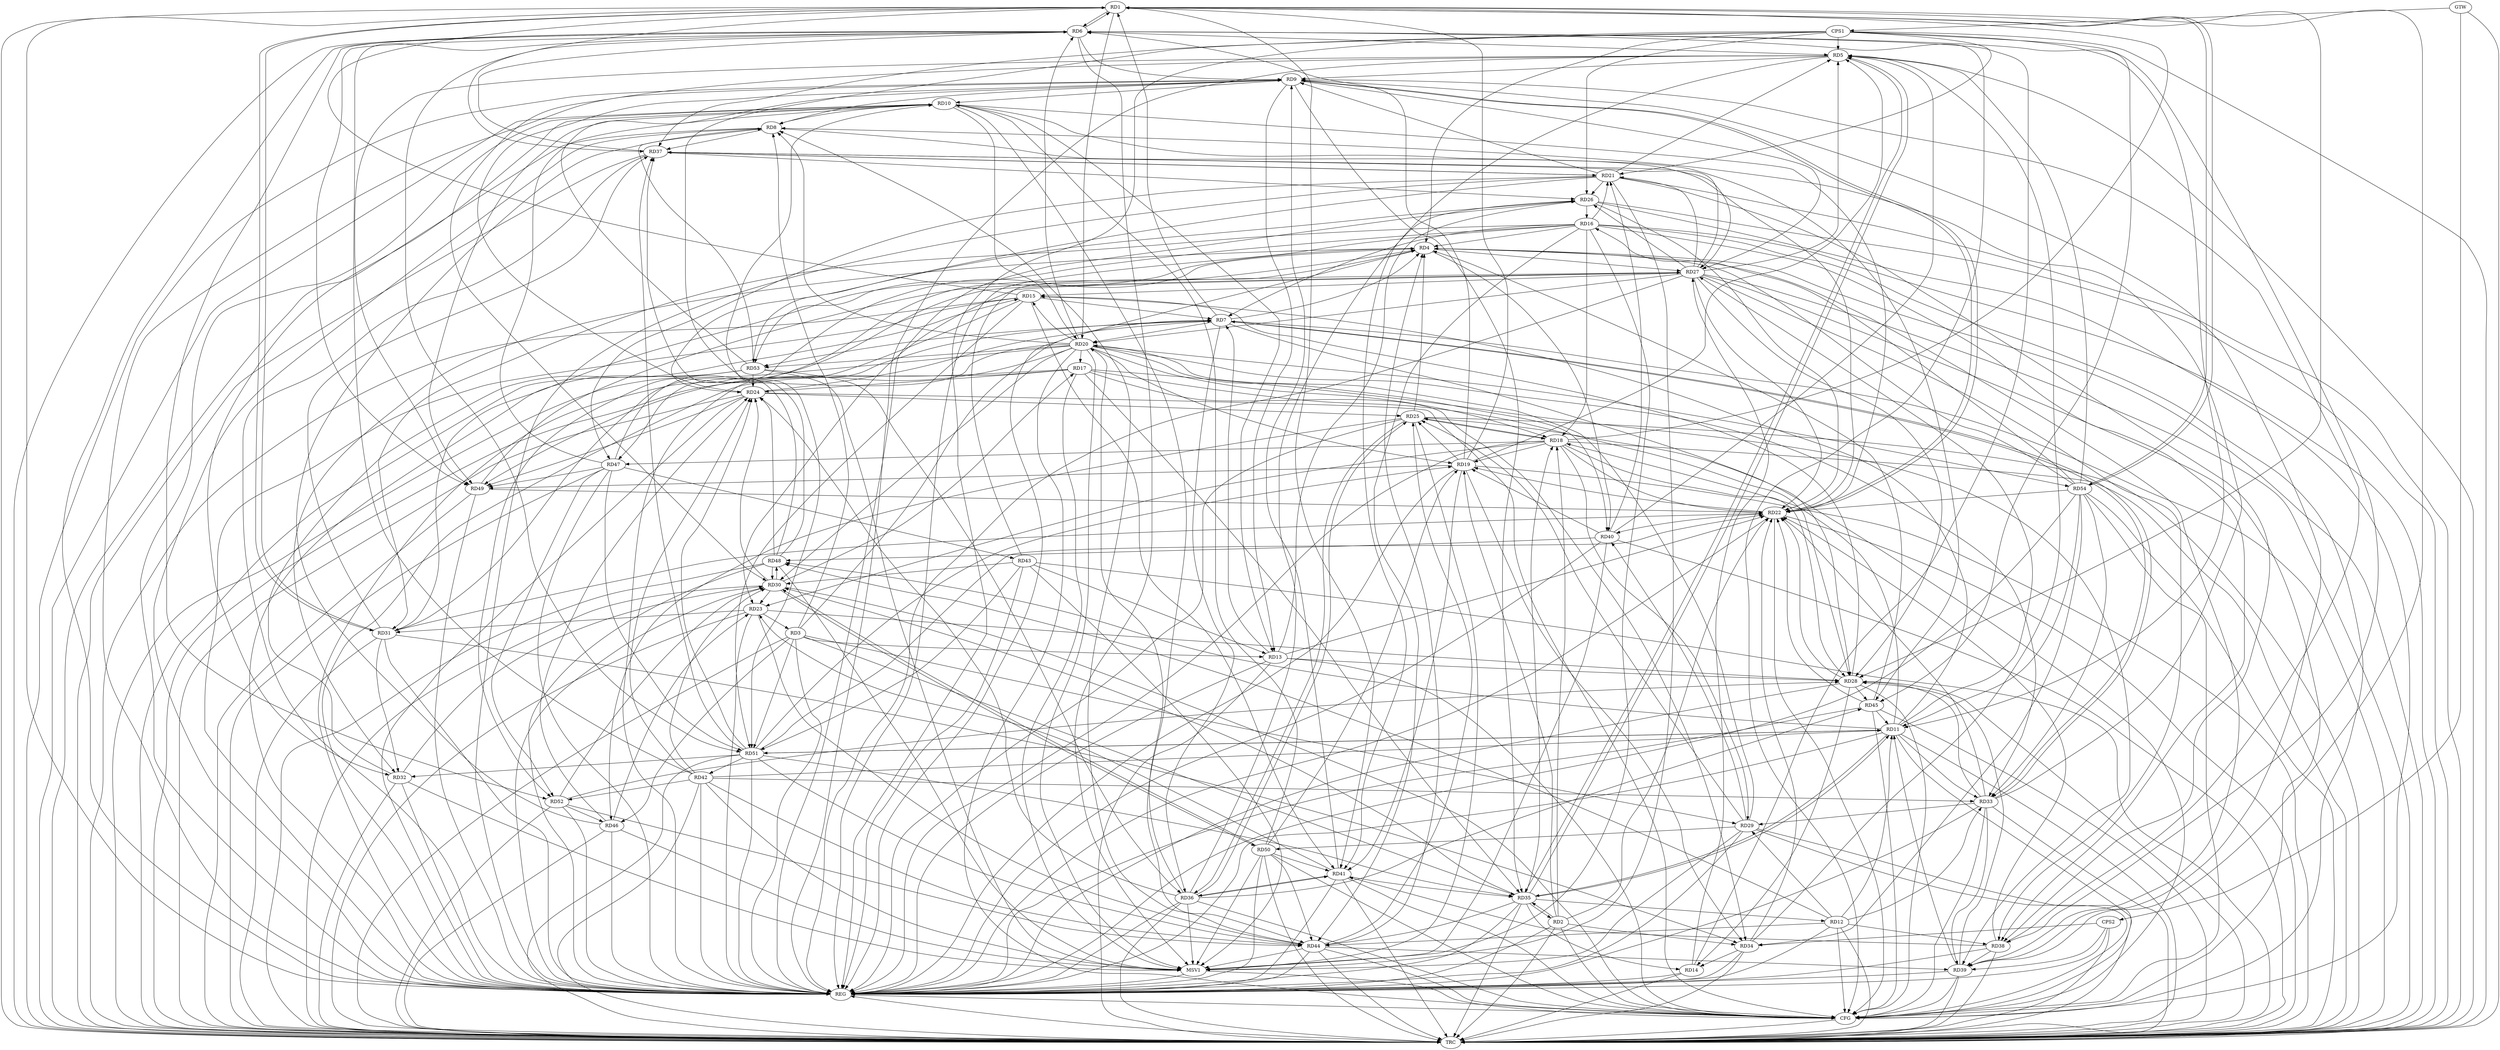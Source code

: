 strict digraph G {
  RD1 [ label="RD1" ];
  RD2 [ label="RD2" ];
  RD3 [ label="RD3" ];
  RD4 [ label="RD4" ];
  RD5 [ label="RD5" ];
  RD6 [ label="RD6" ];
  RD7 [ label="RD7" ];
  RD8 [ label="RD8" ];
  RD9 [ label="RD9" ];
  RD10 [ label="RD10" ];
  RD11 [ label="RD11" ];
  RD12 [ label="RD12" ];
  RD13 [ label="RD13" ];
  RD14 [ label="RD14" ];
  RD15 [ label="RD15" ];
  RD16 [ label="RD16" ];
  RD17 [ label="RD17" ];
  RD18 [ label="RD18" ];
  RD19 [ label="RD19" ];
  RD20 [ label="RD20" ];
  RD21 [ label="RD21" ];
  RD22 [ label="RD22" ];
  RD23 [ label="RD23" ];
  RD24 [ label="RD24" ];
  RD25 [ label="RD25" ];
  RD26 [ label="RD26" ];
  RD27 [ label="RD27" ];
  RD28 [ label="RD28" ];
  RD29 [ label="RD29" ];
  RD30 [ label="RD30" ];
  RD31 [ label="RD31" ];
  RD32 [ label="RD32" ];
  RD33 [ label="RD33" ];
  RD34 [ label="RD34" ];
  RD35 [ label="RD35" ];
  RD36 [ label="RD36" ];
  RD37 [ label="RD37" ];
  RD38 [ label="RD38" ];
  RD39 [ label="RD39" ];
  RD40 [ label="RD40" ];
  RD41 [ label="RD41" ];
  RD42 [ label="RD42" ];
  RD43 [ label="RD43" ];
  RD44 [ label="RD44" ];
  RD45 [ label="RD45" ];
  RD46 [ label="RD46" ];
  RD47 [ label="RD47" ];
  RD48 [ label="RD48" ];
  RD49 [ label="RD49" ];
  RD50 [ label="RD50" ];
  RD51 [ label="RD51" ];
  RD52 [ label="RD52" ];
  RD53 [ label="RD53" ];
  RD54 [ label="RD54" ];
  CPS1 [ label="CPS1" ];
  CPS2 [ label="CPS2" ];
  GTW [ label="GTW" ];
  REG [ label="REG" ];
  CFG [ label="CFG" ];
  TRC [ label="TRC" ];
  MSV1 [ label="MSV1" ];
  RD1 -> RD6;
  RD6 -> RD1;
  RD7 -> RD1;
  RD15 -> RD1;
  RD18 -> RD1;
  RD19 -> RD1;
  RD1 -> RD20;
  RD1 -> RD28;
  RD1 -> RD31;
  RD31 -> RD1;
  RD1 -> RD37;
  RD1 -> RD39;
  RD1 -> RD41;
  RD1 -> RD54;
  RD54 -> RD1;
  RD2 -> RD18;
  RD2 -> RD19;
  RD2 -> RD34;
  RD2 -> RD35;
  RD35 -> RD2;
  RD3 -> RD7;
  RD3 -> RD8;
  RD3 -> RD13;
  RD23 -> RD3;
  RD3 -> RD29;
  RD3 -> RD35;
  RD3 -> RD46;
  RD3 -> RD51;
  RD7 -> RD4;
  RD16 -> RD4;
  RD25 -> RD4;
  RD4 -> RD27;
  RD31 -> RD4;
  RD4 -> RD32;
  RD4 -> RD39;
  RD4 -> RD40;
  RD43 -> RD4;
  RD44 -> RD4;
  RD45 -> RD4;
  RD47 -> RD4;
  RD4 -> RD52;
  RD54 -> RD4;
  RD6 -> RD5;
  RD5 -> RD9;
  RD19 -> RD5;
  RD21 -> RD5;
  RD27 -> RD5;
  RD5 -> RD30;
  RD34 -> RD5;
  RD5 -> RD35;
  RD35 -> RD5;
  RD40 -> RD5;
  RD5 -> RD41;
  RD5 -> RD49;
  RD54 -> RD5;
  RD6 -> RD9;
  RD14 -> RD6;
  RD19 -> RD6;
  RD20 -> RD6;
  RD37 -> RD6;
  RD42 -> RD6;
  RD6 -> RD45;
  RD6 -> RD49;
  RD6 -> RD51;
  RD6 -> RD52;
  RD13 -> RD7;
  RD15 -> RD7;
  RD16 -> RD7;
  RD7 -> RD20;
  RD24 -> RD7;
  RD7 -> RD28;
  RD7 -> RD33;
  RD33 -> RD7;
  RD7 -> RD36;
  RD7 -> RD53;
  RD8 -> RD9;
  RD10 -> RD8;
  RD20 -> RD8;
  RD33 -> RD8;
  RD8 -> RD37;
  RD44 -> RD8;
  RD8 -> RD45;
  RD46 -> RD8;
  RD53 -> RD8;
  RD9 -> RD10;
  RD9 -> RD13;
  RD21 -> RD9;
  RD22 -> RD9;
  RD24 -> RD9;
  RD9 -> RD27;
  RD9 -> RD35;
  RD38 -> RD9;
  RD39 -> RD9;
  RD41 -> RD9;
  RD53 -> RD9;
  RD10 -> RD13;
  RD10 -> RD20;
  RD10 -> RD27;
  RD10 -> RD32;
  RD10 -> RD44;
  RD47 -> RD10;
  RD48 -> RD10;
  RD10 -> RD49;
  RD50 -> RD10;
  RD12 -> RD11;
  RD11 -> RD15;
  RD11 -> RD18;
  RD11 -> RD27;
  RD11 -> RD33;
  RD11 -> RD35;
  RD35 -> RD11;
  RD39 -> RD11;
  RD42 -> RD11;
  RD45 -> RD11;
  RD11 -> RD48;
  RD11 -> RD51;
  RD51 -> RD11;
  RD54 -> RD11;
  RD12 -> RD29;
  RD12 -> RD33;
  RD35 -> RD12;
  RD12 -> RD38;
  RD12 -> RD44;
  RD12 -> RD48;
  RD13 -> RD26;
  RD13 -> RD28;
  RD43 -> RD13;
  RD14 -> RD27;
  RD28 -> RD14;
  RD34 -> RD14;
  RD35 -> RD14;
  RD20 -> RD15;
  RD27 -> RD15;
  RD28 -> RD15;
  RD32 -> RD15;
  RD15 -> RD41;
  RD15 -> RD47;
  RD15 -> RD51;
  RD16 -> RD18;
  RD16 -> RD21;
  RD26 -> RD16;
  RD16 -> RD31;
  RD16 -> RD38;
  RD16 -> RD44;
  RD16 -> RD53;
  RD54 -> RD16;
  RD20 -> RD17;
  RD17 -> RD24;
  RD17 -> RD28;
  RD30 -> RD17;
  RD17 -> RD34;
  RD17 -> RD35;
  RD17 -> RD39;
  RD18 -> RD19;
  RD20 -> RD18;
  RD18 -> RD23;
  RD18 -> RD25;
  RD25 -> RD18;
  RD18 -> RD28;
  RD18 -> RD29;
  RD35 -> RD18;
  RD18 -> RD47;
  RD20 -> RD19;
  RD22 -> RD19;
  RD19 -> RD25;
  RD19 -> RD34;
  RD40 -> RD19;
  RD19 -> RD41;
  RD19 -> RD49;
  RD50 -> RD19;
  RD51 -> RD19;
  RD27 -> RD20;
  RD29 -> RD20;
  RD20 -> RD30;
  RD20 -> RD33;
  RD36 -> RD20;
  RD20 -> RD40;
  RD20 -> RD49;
  RD20 -> RD53;
  RD20 -> RD54;
  RD21 -> RD26;
  RD27 -> RD21;
  RD21 -> RD37;
  RD37 -> RD21;
  RD21 -> RD38;
  RD40 -> RD21;
  RD21 -> RD47;
  RD21 -> RD53;
  RD22 -> RD40;
  RD27 -> RD23;
  RD23 -> RD28;
  RD30 -> RD23;
  RD23 -> RD31;
  RD41 -> RD23;
  RD23 -> RD44;
  RD46 -> RD23;
  RD24 -> RD25;
  RD26 -> RD24;
  RD30 -> RD24;
  RD36 -> RD24;
  RD42 -> RD24;
  RD46 -> RD24;
  RD48 -> RD24;
  RD24 -> RD49;
  RD51 -> RD24;
  RD53 -> RD24;
  RD29 -> RD25;
  RD25 -> RD36;
  RD36 -> RD25;
  RD44 -> RD25;
  RD25 -> RD46;
  RD27 -> RD26;
  RD36 -> RD26;
  RD37 -> RD26;
  RD27 -> RD28;
  RD27 -> RD31;
  RD27 -> RD37;
  RD27 -> RD38;
  RD49 -> RD27;
  RD33 -> RD28;
  RD39 -> RD28;
  RD28 -> RD45;
  RD52 -> RD28;
  RD33 -> RD29;
  RD29 -> RD40;
  RD29 -> RD50;
  RD32 -> RD30;
  RD35 -> RD30;
  RD42 -> RD30;
  RD43 -> RD30;
  RD30 -> RD48;
  RD48 -> RD30;
  RD30 -> RD50;
  RD50 -> RD30;
  RD52 -> RD30;
  RD31 -> RD32;
  RD31 -> RD34;
  RD31 -> RD37;
  RD51 -> RD32;
  RD33 -> RD39;
  RD42 -> RD33;
  RD54 -> RD33;
  RD54 -> RD34;
  RD41 -> RD35;
  RD35 -> RD44;
  RD51 -> RD35;
  RD36 -> RD41;
  RD41 -> RD36;
  RD36 -> RD45;
  RD53 -> RD36;
  RD48 -> RD37;
  RD51 -> RD37;
  RD38 -> RD39;
  RD38 -> RD41;
  RD44 -> RD39;
  RD40 -> RD48;
  RD50 -> RD41;
  RD42 -> RD44;
  RD51 -> RD42;
  RD42 -> RD52;
  RD47 -> RD43;
  RD43 -> RD51;
  RD50 -> RD44;
  RD51 -> RD44;
  RD52 -> RD44;
  RD52 -> RD46;
  RD47 -> RD49;
  RD47 -> RD51;
  RD47 -> RD52;
  CPS1 -> RD21;
  CPS1 -> RD51;
  CPS1 -> RD37;
  CPS1 -> RD26;
  CPS1 -> RD38;
  CPS1 -> RD11;
  CPS1 -> RD5;
  CPS1 -> RD4;
  CPS2 -> RD39;
  CPS2 -> RD34;
  GTW -> CPS1;
  GTW -> CPS2;
  RD1 -> REG;
  RD2 -> REG;
  RD3 -> REG;
  RD4 -> REG;
  RD5 -> REG;
  RD6 -> REG;
  RD7 -> REG;
  RD8 -> REG;
  RD9 -> REG;
  RD10 -> REG;
  RD11 -> REG;
  RD12 -> REG;
  RD13 -> REG;
  RD14 -> REG;
  RD15 -> REG;
  RD16 -> REG;
  RD17 -> REG;
  RD18 -> REG;
  RD19 -> REG;
  RD20 -> REG;
  RD21 -> REG;
  RD22 -> REG;
  RD23 -> REG;
  RD24 -> REG;
  RD25 -> REG;
  RD26 -> REG;
  RD27 -> REG;
  RD28 -> REG;
  RD29 -> REG;
  RD30 -> REG;
  RD31 -> REG;
  RD32 -> REG;
  RD33 -> REG;
  RD34 -> REG;
  RD35 -> REG;
  RD36 -> REG;
  RD37 -> REG;
  RD38 -> REG;
  RD39 -> REG;
  RD40 -> REG;
  RD41 -> REG;
  RD42 -> REG;
  RD43 -> REG;
  RD44 -> REG;
  RD45 -> REG;
  RD46 -> REG;
  RD47 -> REG;
  RD48 -> REG;
  RD49 -> REG;
  RD50 -> REG;
  RD51 -> REG;
  RD52 -> REG;
  RD53 -> REG;
  RD54 -> REG;
  CPS1 -> REG;
  CPS2 -> REG;
  RD41 -> CFG;
  RD11 -> CFG;
  RD27 -> CFG;
  RD50 -> CFG;
  RD36 -> CFG;
  RD39 -> CFG;
  RD26 -> CFG;
  RD29 -> CFG;
  RD30 -> CFG;
  RD54 -> CFG;
  RD25 -> CFG;
  RD22 -> CFG;
  RD2 -> CFG;
  RD6 -> CFG;
  RD20 -> CFG;
  RD28 -> CFG;
  RD12 -> CFG;
  RD33 -> CFG;
  RD24 -> CFG;
  RD45 -> CFG;
  RD13 -> CFG;
  RD16 -> CFG;
  RD44 -> CFG;
  REG -> CFG;
  RD1 -> TRC;
  RD2 -> TRC;
  RD3 -> TRC;
  RD4 -> TRC;
  RD5 -> TRC;
  RD6 -> TRC;
  RD7 -> TRC;
  RD8 -> TRC;
  RD9 -> TRC;
  RD10 -> TRC;
  RD11 -> TRC;
  RD12 -> TRC;
  RD13 -> TRC;
  RD14 -> TRC;
  RD15 -> TRC;
  RD16 -> TRC;
  RD17 -> TRC;
  RD18 -> TRC;
  RD19 -> TRC;
  RD20 -> TRC;
  RD21 -> TRC;
  RD22 -> TRC;
  RD23 -> TRC;
  RD24 -> TRC;
  RD25 -> TRC;
  RD26 -> TRC;
  RD27 -> TRC;
  RD28 -> TRC;
  RD29 -> TRC;
  RD30 -> TRC;
  RD31 -> TRC;
  RD32 -> TRC;
  RD33 -> TRC;
  RD34 -> TRC;
  RD35 -> TRC;
  RD36 -> TRC;
  RD37 -> TRC;
  RD38 -> TRC;
  RD39 -> TRC;
  RD40 -> TRC;
  RD41 -> TRC;
  RD42 -> TRC;
  RD43 -> TRC;
  RD44 -> TRC;
  RD45 -> TRC;
  RD46 -> TRC;
  RD47 -> TRC;
  RD48 -> TRC;
  RD49 -> TRC;
  RD50 -> TRC;
  RD51 -> TRC;
  RD52 -> TRC;
  RD53 -> TRC;
  RD54 -> TRC;
  CPS1 -> TRC;
  CPS2 -> TRC;
  GTW -> TRC;
  CFG -> TRC;
  TRC -> REG;
  RD51 -> RD22;
  RD10 -> RD22;
  RD2 -> RD22;
  RD37 -> RD22;
  RD9 -> RD22;
  RD54 -> RD22;
  RD28 -> RD22;
  RD27 -> RD22;
  RD13 -> RD22;
  RD38 -> RD22;
  RD34 -> RD22;
  RD49 -> RD22;
  RD18 -> RD22;
  RD26 -> RD22;
  RD33 -> RD22;
  RD31 -> RD22;
  RD45 -> RD22;
  RD6 -> MSV1;
  RD16 -> MSV1;
  RD17 -> MSV1;
  RD20 -> MSV1;
  RD21 -> MSV1;
  RD29 -> MSV1;
  RD36 -> MSV1;
  RD40 -> MSV1;
  RD42 -> MSV1;
  RD43 -> MSV1;
  RD48 -> MSV1;
  RD53 -> MSV1;
  RD32 -> MSV1;
  RD44 -> MSV1;
  RD46 -> MSV1;
  RD25 -> MSV1;
  RD50 -> MSV1;
  MSV1 -> REG;
  MSV1 -> CFG;
}
